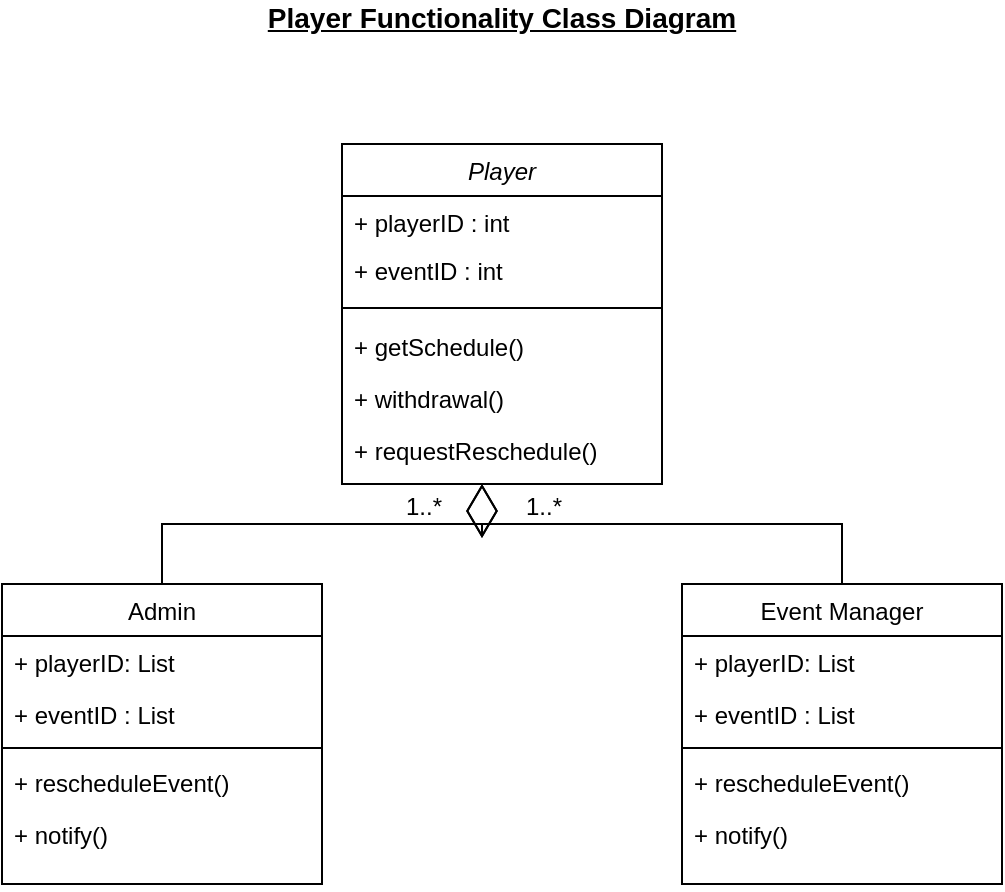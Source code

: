 <mxfile version="20.6.0" type="device"><diagram id="C5RBs43oDa-KdzZeNtuy" name="Page-1"><mxGraphModel dx="1108" dy="450" grid="1" gridSize="10" guides="1" tooltips="1" connect="1" arrows="1" fold="1" page="1" pageScale="1" pageWidth="827" pageHeight="1169" math="0" shadow="0"><root><mxCell id="WIyWlLk6GJQsqaUBKTNV-0"/><mxCell id="WIyWlLk6GJQsqaUBKTNV-1" parent="WIyWlLk6GJQsqaUBKTNV-0"/><mxCell id="zkfFHV4jXpPFQw0GAbJ--0" value="Player" style="swimlane;fontStyle=2;align=center;verticalAlign=top;childLayout=stackLayout;horizontal=1;startSize=26;horizontalStack=0;resizeParent=1;resizeLast=0;collapsible=1;marginBottom=0;rounded=0;shadow=0;strokeWidth=1;" parent="WIyWlLk6GJQsqaUBKTNV-1" vertex="1"><mxGeometry x="310" y="90" width="160" height="170" as="geometry"><mxRectangle x="230" y="140" width="160" height="26" as="alternateBounds"/></mxGeometry></mxCell><mxCell id="zkfFHV4jXpPFQw0GAbJ--1" value="+ playerID : int" style="text;align=left;verticalAlign=top;spacingLeft=4;spacingRight=4;overflow=hidden;rotatable=0;points=[[0,0.5],[1,0.5]];portConstraint=eastwest;" parent="zkfFHV4jXpPFQw0GAbJ--0" vertex="1"><mxGeometry y="26" width="160" height="24" as="geometry"/></mxCell><mxCell id="g0IqubR67M79l9jDSGbi-4" value="+ eventID : int" style="text;align=left;verticalAlign=top;spacingLeft=4;spacingRight=4;overflow=hidden;rotatable=0;points=[[0,0.5],[1,0.5]];portConstraint=eastwest;" vertex="1" parent="zkfFHV4jXpPFQw0GAbJ--0"><mxGeometry y="50" width="160" height="26" as="geometry"/></mxCell><mxCell id="zkfFHV4jXpPFQw0GAbJ--4" value="" style="line;html=1;strokeWidth=1;align=left;verticalAlign=middle;spacingTop=-1;spacingLeft=3;spacingRight=3;rotatable=0;labelPosition=right;points=[];portConstraint=eastwest;" parent="zkfFHV4jXpPFQw0GAbJ--0" vertex="1"><mxGeometry y="76" width="160" height="12" as="geometry"/></mxCell><mxCell id="zkfFHV4jXpPFQw0GAbJ--5" value="+ getSchedule()" style="text;align=left;verticalAlign=top;spacingLeft=4;spacingRight=4;overflow=hidden;rotatable=0;points=[[0,0.5],[1,0.5]];portConstraint=eastwest;" parent="zkfFHV4jXpPFQw0GAbJ--0" vertex="1"><mxGeometry y="88" width="160" height="26" as="geometry"/></mxCell><mxCell id="g0IqubR67M79l9jDSGbi-3" value="+ withdrawal()" style="text;align=left;verticalAlign=top;spacingLeft=4;spacingRight=4;overflow=hidden;rotatable=0;points=[[0,0.5],[1,0.5]];portConstraint=eastwest;" vertex="1" parent="zkfFHV4jXpPFQw0GAbJ--0"><mxGeometry y="114" width="160" height="26" as="geometry"/></mxCell><mxCell id="g0IqubR67M79l9jDSGbi-2" value="+ requestReschedule()" style="text;align=left;verticalAlign=top;spacingLeft=4;spacingRight=4;overflow=hidden;rotatable=0;points=[[0,0.5],[1,0.5]];portConstraint=eastwest;" vertex="1" parent="zkfFHV4jXpPFQw0GAbJ--0"><mxGeometry y="140" width="160" height="26" as="geometry"/></mxCell><mxCell id="g0IqubR67M79l9jDSGbi-1" value="&lt;font style=&quot;font-size: 14px;&quot;&gt;&lt;b&gt;&lt;u&gt;Player Functionality Class Diagram&lt;br&gt;&lt;br&gt;&lt;/u&gt;&lt;/b&gt;&lt;/font&gt;" style="text;html=1;strokeColor=none;fillColor=none;align=center;verticalAlign=middle;whiteSpace=wrap;rounded=0;" vertex="1" parent="WIyWlLk6GJQsqaUBKTNV-1"><mxGeometry x="170" y="20" width="440" height="30" as="geometry"/></mxCell><mxCell id="g0IqubR67M79l9jDSGbi-12" value="Event Manager" style="swimlane;fontStyle=0;align=center;verticalAlign=top;childLayout=stackLayout;horizontal=1;startSize=26;horizontalStack=0;resizeParent=1;resizeLast=0;collapsible=1;marginBottom=0;rounded=0;shadow=0;strokeWidth=1;" vertex="1" parent="WIyWlLk6GJQsqaUBKTNV-1"><mxGeometry x="480" y="310" width="160" height="150" as="geometry"><mxRectangle x="550" y="140" width="160" height="26" as="alternateBounds"/></mxGeometry></mxCell><mxCell id="g0IqubR67M79l9jDSGbi-13" value="+ playerID: List" style="text;align=left;verticalAlign=top;spacingLeft=4;spacingRight=4;overflow=hidden;rotatable=0;points=[[0,0.5],[1,0.5]];portConstraint=eastwest;" vertex="1" parent="g0IqubR67M79l9jDSGbi-12"><mxGeometry y="26" width="160" height="26" as="geometry"/></mxCell><mxCell id="g0IqubR67M79l9jDSGbi-14" value="+ eventID : List" style="text;align=left;verticalAlign=top;spacingLeft=4;spacingRight=4;overflow=hidden;rotatable=0;points=[[0,0.5],[1,0.5]];portConstraint=eastwest;rounded=0;shadow=0;html=0;" vertex="1" parent="g0IqubR67M79l9jDSGbi-12"><mxGeometry y="52" width="160" height="26" as="geometry"/></mxCell><mxCell id="g0IqubR67M79l9jDSGbi-18" value="" style="line;html=1;strokeWidth=1;align=left;verticalAlign=middle;spacingTop=-1;spacingLeft=3;spacingRight=3;rotatable=0;labelPosition=right;points=[];portConstraint=eastwest;" vertex="1" parent="g0IqubR67M79l9jDSGbi-12"><mxGeometry y="78" width="160" height="8" as="geometry"/></mxCell><mxCell id="g0IqubR67M79l9jDSGbi-19" value="+ rescheduleEvent()" style="text;align=left;verticalAlign=top;spacingLeft=4;spacingRight=4;overflow=hidden;rotatable=0;points=[[0,0.5],[1,0.5]];portConstraint=eastwest;" vertex="1" parent="g0IqubR67M79l9jDSGbi-12"><mxGeometry y="86" width="160" height="26" as="geometry"/></mxCell><mxCell id="g0IqubR67M79l9jDSGbi-20" value="+ notify()" style="text;align=left;verticalAlign=top;spacingLeft=4;spacingRight=4;overflow=hidden;rotatable=0;points=[[0,0.5],[1,0.5]];portConstraint=eastwest;" vertex="1" parent="g0IqubR67M79l9jDSGbi-12"><mxGeometry y="112" width="160" height="38" as="geometry"/></mxCell><mxCell id="g0IqubR67M79l9jDSGbi-23" value="" style="endArrow=diamondThin;endFill=0;endSize=24;html=1;rounded=0;fontSize=14;exitX=0.5;exitY=0;exitDx=0;exitDy=0;" edge="1" parent="WIyWlLk6GJQsqaUBKTNV-1"><mxGeometry width="160" relative="1" as="geometry"><mxPoint x="220" y="310" as="sourcePoint"/><mxPoint x="380" y="260" as="targetPoint"/><Array as="points"><mxPoint x="220" y="280"/><mxPoint x="380" y="280"/></Array></mxGeometry></mxCell><mxCell id="g0IqubR67M79l9jDSGbi-24" value="" style="endArrow=diamondThin;endFill=0;endSize=24;html=1;rounded=0;fontSize=14;exitX=0.5;exitY=0;exitDx=0;exitDy=0;" edge="1" parent="WIyWlLk6GJQsqaUBKTNV-1" source="g0IqubR67M79l9jDSGbi-12"><mxGeometry width="160" relative="1" as="geometry"><mxPoint x="560" y="300" as="sourcePoint"/><mxPoint x="380" y="260" as="targetPoint"/><Array as="points"><mxPoint x="560" y="280"/><mxPoint x="380" y="280"/></Array></mxGeometry></mxCell><mxCell id="g0IqubR67M79l9jDSGbi-26" value="Admin" style="swimlane;fontStyle=0;align=center;verticalAlign=top;childLayout=stackLayout;horizontal=1;startSize=26;horizontalStack=0;resizeParent=1;resizeLast=0;collapsible=1;marginBottom=0;rounded=0;shadow=0;strokeWidth=1;" vertex="1" parent="WIyWlLk6GJQsqaUBKTNV-1"><mxGeometry x="140" y="310" width="160" height="150" as="geometry"><mxRectangle x="550" y="140" width="160" height="26" as="alternateBounds"/></mxGeometry></mxCell><mxCell id="g0IqubR67M79l9jDSGbi-27" value="+ playerID: List" style="text;align=left;verticalAlign=top;spacingLeft=4;spacingRight=4;overflow=hidden;rotatable=0;points=[[0,0.5],[1,0.5]];portConstraint=eastwest;" vertex="1" parent="g0IqubR67M79l9jDSGbi-26"><mxGeometry y="26" width="160" height="26" as="geometry"/></mxCell><mxCell id="g0IqubR67M79l9jDSGbi-28" value="+ eventID : List" style="text;align=left;verticalAlign=top;spacingLeft=4;spacingRight=4;overflow=hidden;rotatable=0;points=[[0,0.5],[1,0.5]];portConstraint=eastwest;rounded=0;shadow=0;html=0;" vertex="1" parent="g0IqubR67M79l9jDSGbi-26"><mxGeometry y="52" width="160" height="26" as="geometry"/></mxCell><mxCell id="g0IqubR67M79l9jDSGbi-29" value="" style="line;html=1;strokeWidth=1;align=left;verticalAlign=middle;spacingTop=-1;spacingLeft=3;spacingRight=3;rotatable=0;labelPosition=right;points=[];portConstraint=eastwest;" vertex="1" parent="g0IqubR67M79l9jDSGbi-26"><mxGeometry y="78" width="160" height="8" as="geometry"/></mxCell><mxCell id="g0IqubR67M79l9jDSGbi-30" value="+ rescheduleEvent()" style="text;align=left;verticalAlign=top;spacingLeft=4;spacingRight=4;overflow=hidden;rotatable=0;points=[[0,0.5],[1,0.5]];portConstraint=eastwest;" vertex="1" parent="g0IqubR67M79l9jDSGbi-26"><mxGeometry y="86" width="160" height="26" as="geometry"/></mxCell><mxCell id="g0IqubR67M79l9jDSGbi-31" value="+ notify()" style="text;align=left;verticalAlign=top;spacingLeft=4;spacingRight=4;overflow=hidden;rotatable=0;points=[[0,0.5],[1,0.5]];portConstraint=eastwest;" vertex="1" parent="g0IqubR67M79l9jDSGbi-26"><mxGeometry y="112" width="160" height="38" as="geometry"/></mxCell><mxCell id="g0IqubR67M79l9jDSGbi-32" value="1..*" style="resizable=0;align=left;verticalAlign=bottom;labelBackgroundColor=none;fontSize=12;" connectable="0" vertex="1" parent="WIyWlLk6GJQsqaUBKTNV-1"><mxGeometry x="400" y="280" as="geometry"/></mxCell><mxCell id="g0IqubR67M79l9jDSGbi-33" value="1..*" style="resizable=0;align=left;verticalAlign=bottom;labelBackgroundColor=none;fontSize=12;" connectable="0" vertex="1" parent="WIyWlLk6GJQsqaUBKTNV-1"><mxGeometry x="340" y="280" as="geometry"/></mxCell></root></mxGraphModel></diagram></mxfile>